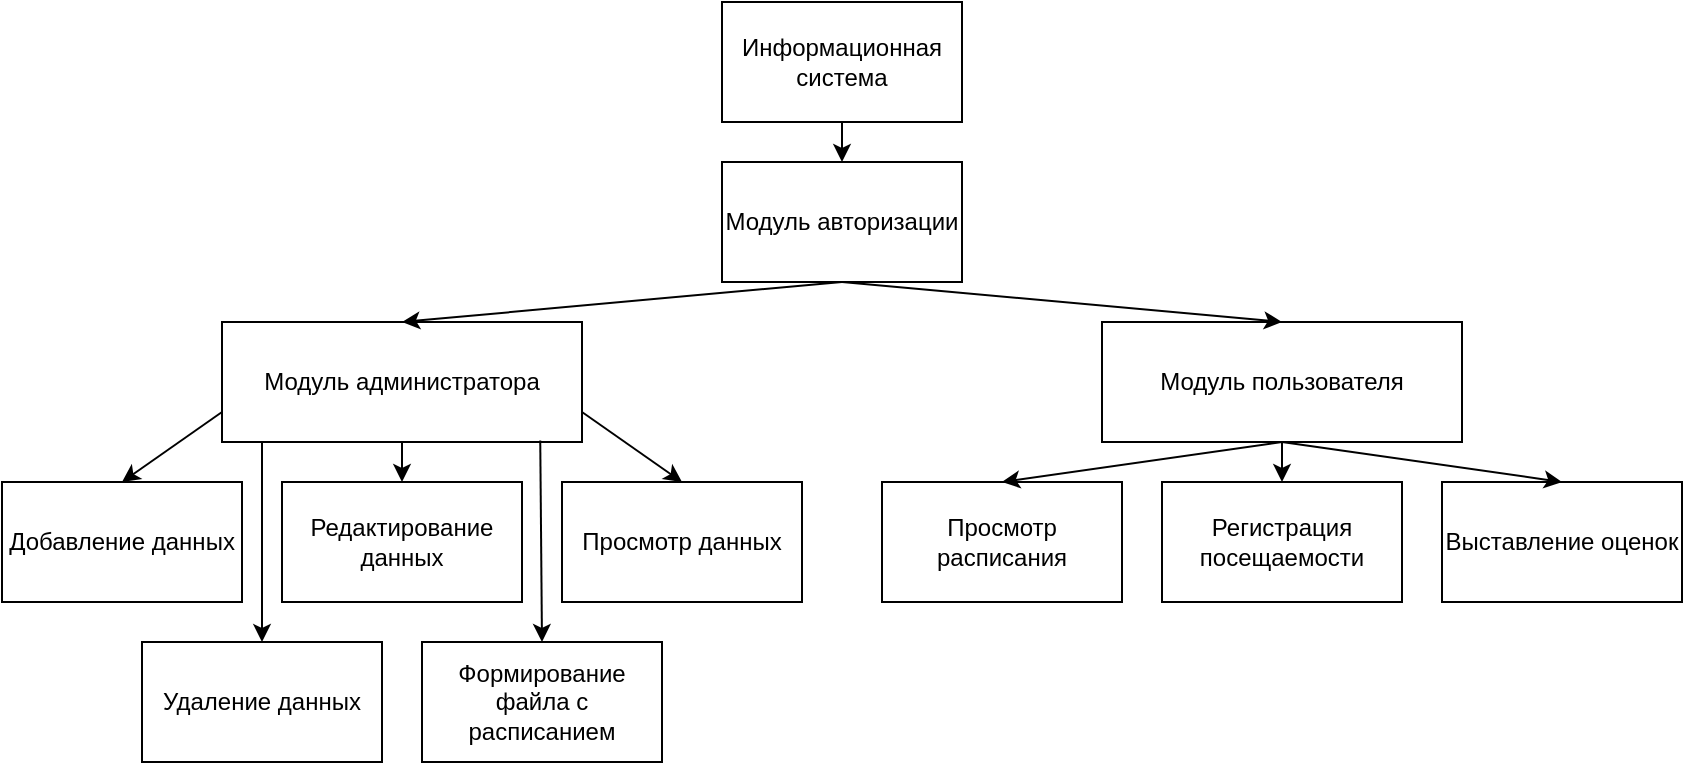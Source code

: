 <mxfile version="18.2.0" type="github">
  <diagram id="dxsCkdT6mXpU9T70Jx5Z" name="Page-1">
    <mxGraphModel dx="1237" dy="588" grid="1" gridSize="10" guides="1" tooltips="1" connect="1" arrows="1" fold="1" page="1" pageScale="1" pageWidth="827" pageHeight="1169" math="0" shadow="0">
      <root>
        <mxCell id="0" />
        <mxCell id="1" parent="0" />
        <mxCell id="iWz-e2gxmmqD6nIMcaIJ-1" value="Информационная система" style="rounded=0;whiteSpace=wrap;html=1;" vertex="1" parent="1">
          <mxGeometry x="360" y="160" width="120" height="60" as="geometry" />
        </mxCell>
        <mxCell id="iWz-e2gxmmqD6nIMcaIJ-2" value="Модуль авторизации" style="rounded=0;whiteSpace=wrap;html=1;" vertex="1" parent="1">
          <mxGeometry x="360" y="240" width="120" height="60" as="geometry" />
        </mxCell>
        <mxCell id="iWz-e2gxmmqD6nIMcaIJ-3" value="Модуль администратора" style="rounded=0;whiteSpace=wrap;html=1;" vertex="1" parent="1">
          <mxGeometry x="110" y="320" width="180" height="60" as="geometry" />
        </mxCell>
        <mxCell id="iWz-e2gxmmqD6nIMcaIJ-25" style="edgeStyle=orthogonalEdgeStyle;rounded=0;orthogonalLoop=1;jettySize=auto;html=1;exitX=0.5;exitY=1;exitDx=0;exitDy=0;entryX=0.5;entryY=0;entryDx=0;entryDy=0;" edge="1" parent="1" source="iWz-e2gxmmqD6nIMcaIJ-4" target="iWz-e2gxmmqD6nIMcaIJ-11">
          <mxGeometry relative="1" as="geometry" />
        </mxCell>
        <mxCell id="iWz-e2gxmmqD6nIMcaIJ-4" value="Модуль пользователя" style="rounded=0;whiteSpace=wrap;html=1;" vertex="1" parent="1">
          <mxGeometry x="550" y="320" width="180" height="60" as="geometry" />
        </mxCell>
        <mxCell id="iWz-e2gxmmqD6nIMcaIJ-5" value="Добавление данных" style="rounded=0;whiteSpace=wrap;html=1;" vertex="1" parent="1">
          <mxGeometry y="400" width="120" height="60" as="geometry" />
        </mxCell>
        <mxCell id="iWz-e2gxmmqD6nIMcaIJ-6" value="Редактирование данных" style="rounded=0;whiteSpace=wrap;html=1;" vertex="1" parent="1">
          <mxGeometry x="140" y="400" width="120" height="60" as="geometry" />
        </mxCell>
        <mxCell id="iWz-e2gxmmqD6nIMcaIJ-7" value="Удаление данных" style="rounded=0;whiteSpace=wrap;html=1;" vertex="1" parent="1">
          <mxGeometry x="70" y="480" width="120" height="60" as="geometry" />
        </mxCell>
        <mxCell id="iWz-e2gxmmqD6nIMcaIJ-8" value="Просмотр данных" style="rounded=0;whiteSpace=wrap;html=1;" vertex="1" parent="1">
          <mxGeometry x="280" y="400" width="120" height="60" as="geometry" />
        </mxCell>
        <mxCell id="iWz-e2gxmmqD6nIMcaIJ-9" value="Формирование файла с расписанием" style="rounded=0;whiteSpace=wrap;html=1;" vertex="1" parent="1">
          <mxGeometry x="210" y="480" width="120" height="60" as="geometry" />
        </mxCell>
        <mxCell id="iWz-e2gxmmqD6nIMcaIJ-10" value="Просмотр расписания" style="rounded=0;whiteSpace=wrap;html=1;" vertex="1" parent="1">
          <mxGeometry x="440" y="400" width="120" height="60" as="geometry" />
        </mxCell>
        <mxCell id="iWz-e2gxmmqD6nIMcaIJ-11" value="Регистрация посещаемости" style="rounded=0;whiteSpace=wrap;html=1;" vertex="1" parent="1">
          <mxGeometry x="580" y="400" width="120" height="60" as="geometry" />
        </mxCell>
        <mxCell id="iWz-e2gxmmqD6nIMcaIJ-12" value="Выставление оценок" style="rounded=0;whiteSpace=wrap;html=1;" vertex="1" parent="1">
          <mxGeometry x="720" y="400" width="120" height="60" as="geometry" />
        </mxCell>
        <mxCell id="iWz-e2gxmmqD6nIMcaIJ-13" value="" style="endArrow=classic;html=1;rounded=0;exitX=0.5;exitY=1;exitDx=0;exitDy=0;entryX=0.5;entryY=0;entryDx=0;entryDy=0;" edge="1" parent="1" source="iWz-e2gxmmqD6nIMcaIJ-1" target="iWz-e2gxmmqD6nIMcaIJ-2">
          <mxGeometry width="50" height="50" relative="1" as="geometry">
            <mxPoint x="350" y="460" as="sourcePoint" />
            <mxPoint x="420" y="240" as="targetPoint" />
          </mxGeometry>
        </mxCell>
        <mxCell id="iWz-e2gxmmqD6nIMcaIJ-15" value="" style="endArrow=classic;html=1;rounded=0;exitX=0.5;exitY=1;exitDx=0;exitDy=0;entryX=0.5;entryY=0;entryDx=0;entryDy=0;" edge="1" parent="1" source="iWz-e2gxmmqD6nIMcaIJ-2" target="iWz-e2gxmmqD6nIMcaIJ-3">
          <mxGeometry width="50" height="50" relative="1" as="geometry">
            <mxPoint x="350" y="460" as="sourcePoint" />
            <mxPoint x="400" y="410" as="targetPoint" />
          </mxGeometry>
        </mxCell>
        <mxCell id="iWz-e2gxmmqD6nIMcaIJ-16" value="" style="endArrow=classic;html=1;rounded=0;exitX=0.5;exitY=1;exitDx=0;exitDy=0;entryX=0.5;entryY=0;entryDx=0;entryDy=0;" edge="1" parent="1" source="iWz-e2gxmmqD6nIMcaIJ-2" target="iWz-e2gxmmqD6nIMcaIJ-4">
          <mxGeometry width="50" height="50" relative="1" as="geometry">
            <mxPoint x="410" y="350" as="sourcePoint" />
            <mxPoint x="460" y="300" as="targetPoint" />
          </mxGeometry>
        </mxCell>
        <mxCell id="iWz-e2gxmmqD6nIMcaIJ-17" value="" style="endArrow=classic;html=1;rounded=0;exitX=1;exitY=0.75;exitDx=0;exitDy=0;" edge="1" parent="1" source="iWz-e2gxmmqD6nIMcaIJ-3">
          <mxGeometry width="50" height="50" relative="1" as="geometry">
            <mxPoint x="350" y="460" as="sourcePoint" />
            <mxPoint x="340" y="400" as="targetPoint" />
          </mxGeometry>
        </mxCell>
        <mxCell id="iWz-e2gxmmqD6nIMcaIJ-18" value="" style="endArrow=classic;html=1;rounded=0;exitX=0.5;exitY=1;exitDx=0;exitDy=0;" edge="1" parent="1" source="iWz-e2gxmmqD6nIMcaIJ-3" target="iWz-e2gxmmqD6nIMcaIJ-6">
          <mxGeometry width="50" height="50" relative="1" as="geometry">
            <mxPoint x="350" y="460" as="sourcePoint" />
            <mxPoint x="400" y="410" as="targetPoint" />
          </mxGeometry>
        </mxCell>
        <mxCell id="iWz-e2gxmmqD6nIMcaIJ-19" value="" style="endArrow=classic;html=1;rounded=0;entryX=0.5;entryY=0;entryDx=0;entryDy=0;exitX=0;exitY=0.75;exitDx=0;exitDy=0;" edge="1" parent="1" source="iWz-e2gxmmqD6nIMcaIJ-3" target="iWz-e2gxmmqD6nIMcaIJ-5">
          <mxGeometry width="50" height="50" relative="1" as="geometry">
            <mxPoint x="200" y="380" as="sourcePoint" />
            <mxPoint x="400" y="410" as="targetPoint" />
          </mxGeometry>
        </mxCell>
        <mxCell id="iWz-e2gxmmqD6nIMcaIJ-20" value="" style="endArrow=classic;html=1;rounded=0;entryX=0.5;entryY=0;entryDx=0;entryDy=0;exitX=0.884;exitY=0.987;exitDx=0;exitDy=0;exitPerimeter=0;" edge="1" parent="1" source="iWz-e2gxmmqD6nIMcaIJ-3" target="iWz-e2gxmmqD6nIMcaIJ-9">
          <mxGeometry width="50" height="50" relative="1" as="geometry">
            <mxPoint x="200" y="380" as="sourcePoint" />
            <mxPoint x="400" y="410" as="targetPoint" />
          </mxGeometry>
        </mxCell>
        <mxCell id="iWz-e2gxmmqD6nIMcaIJ-21" value="" style="endArrow=classic;html=1;rounded=0;entryX=0.5;entryY=0;entryDx=0;entryDy=0;" edge="1" parent="1" target="iWz-e2gxmmqD6nIMcaIJ-7">
          <mxGeometry width="50" height="50" relative="1" as="geometry">
            <mxPoint x="130" y="380" as="sourcePoint" />
            <mxPoint x="400" y="410" as="targetPoint" />
          </mxGeometry>
        </mxCell>
        <mxCell id="iWz-e2gxmmqD6nIMcaIJ-27" value="" style="endArrow=classic;html=1;rounded=0;exitX=0.5;exitY=1;exitDx=0;exitDy=0;entryX=0.5;entryY=0;entryDx=0;entryDy=0;" edge="1" parent="1" source="iWz-e2gxmmqD6nIMcaIJ-4" target="iWz-e2gxmmqD6nIMcaIJ-12">
          <mxGeometry width="50" height="50" relative="1" as="geometry">
            <mxPoint x="350" y="460" as="sourcePoint" />
            <mxPoint x="400" y="410" as="targetPoint" />
          </mxGeometry>
        </mxCell>
        <mxCell id="iWz-e2gxmmqD6nIMcaIJ-28" value="" style="endArrow=classic;html=1;rounded=0;exitX=0.5;exitY=1;exitDx=0;exitDy=0;" edge="1" parent="1" source="iWz-e2gxmmqD6nIMcaIJ-4">
          <mxGeometry width="50" height="50" relative="1" as="geometry">
            <mxPoint x="350" y="460" as="sourcePoint" />
            <mxPoint x="500" y="400" as="targetPoint" />
          </mxGeometry>
        </mxCell>
      </root>
    </mxGraphModel>
  </diagram>
</mxfile>
